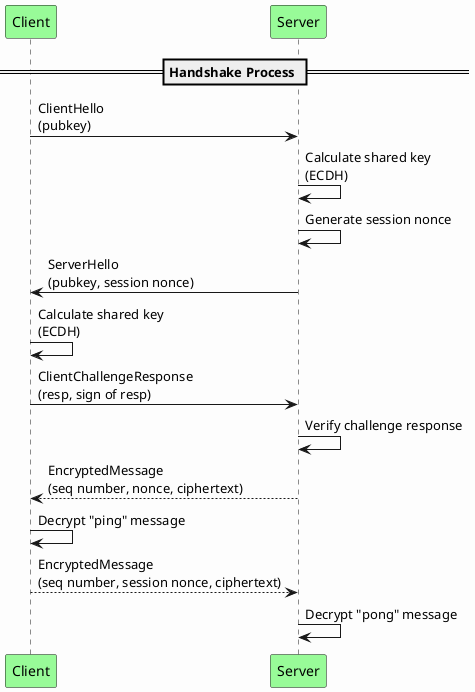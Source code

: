@startuml Handshake
skinparam backgroundColor #FDFDFD
skinparam participant {
  BackgroundColor PaleGreen
}

participant Client as "Client"
participant Server as "Server"

== Handshake Process ==

Client -> Server: ClientHello\n(pubkey)
Server -> Server: Calculate shared key\n(ECDH)
Server -> Server: Generate session nonce
Server -> Client: ServerHello\n(pubkey, session nonce)
Client -> Client: Calculate shared key\n(ECDH)
Client -> Server: ClientChallengeResponse\n(resp, sign of resp)
Server -> Server: Verify challenge response
Server --> Client: EncryptedMessage\n(seq number, nonce, ciphertext)
Client -> Client: Decrypt "ping" message
Client --> Server: EncryptedMessage\n(seq number, session nonce, ciphertext)
Server -> Server: Decrypt "pong" message

@enduml
